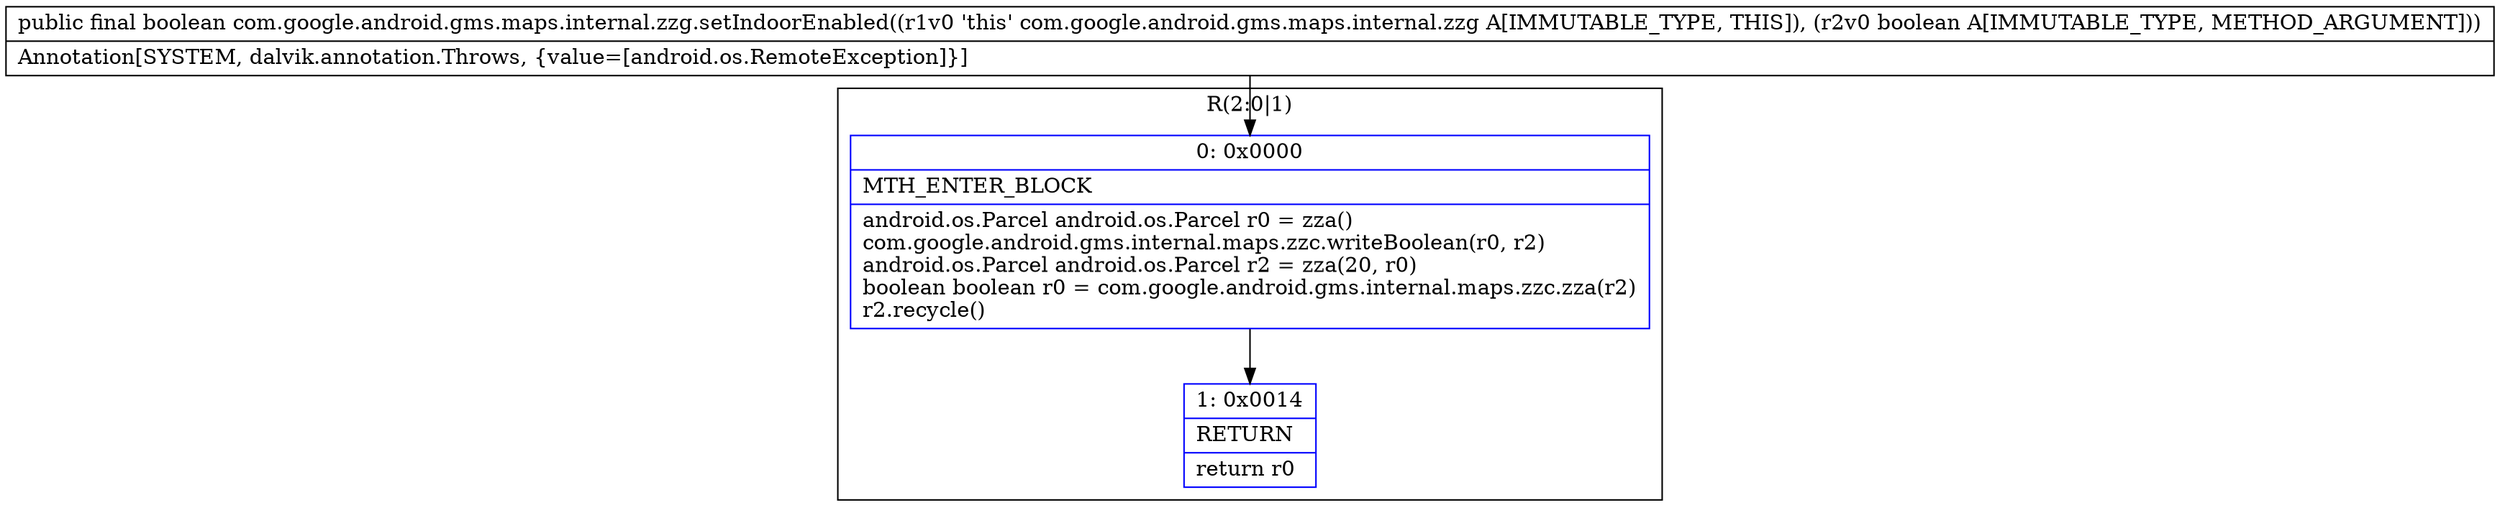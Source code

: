 digraph "CFG forcom.google.android.gms.maps.internal.zzg.setIndoorEnabled(Z)Z" {
subgraph cluster_Region_888803471 {
label = "R(2:0|1)";
node [shape=record,color=blue];
Node_0 [shape=record,label="{0\:\ 0x0000|MTH_ENTER_BLOCK\l|android.os.Parcel android.os.Parcel r0 = zza()\lcom.google.android.gms.internal.maps.zzc.writeBoolean(r0, r2)\landroid.os.Parcel android.os.Parcel r2 = zza(20, r0)\lboolean boolean r0 = com.google.android.gms.internal.maps.zzc.zza(r2)\lr2.recycle()\l}"];
Node_1 [shape=record,label="{1\:\ 0x0014|RETURN\l|return r0\l}"];
}
MethodNode[shape=record,label="{public final boolean com.google.android.gms.maps.internal.zzg.setIndoorEnabled((r1v0 'this' com.google.android.gms.maps.internal.zzg A[IMMUTABLE_TYPE, THIS]), (r2v0 boolean A[IMMUTABLE_TYPE, METHOD_ARGUMENT]))  | Annotation[SYSTEM, dalvik.annotation.Throws, \{value=[android.os.RemoteException]\}]\l}"];
MethodNode -> Node_0;
Node_0 -> Node_1;
}

